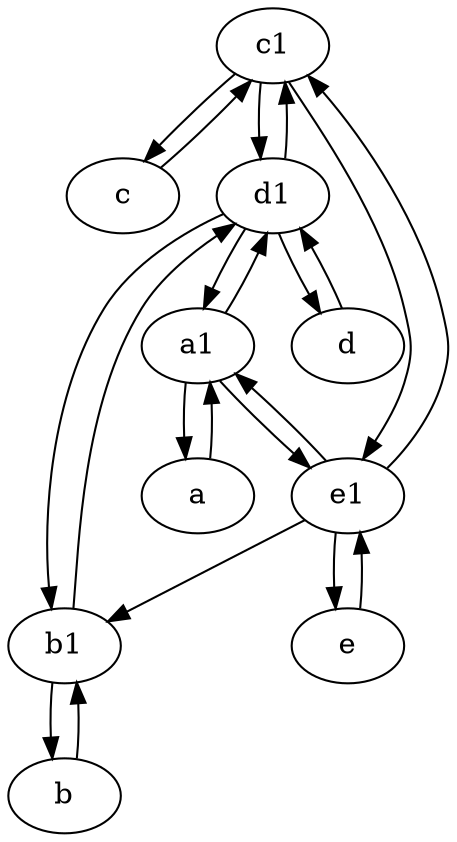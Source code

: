 digraph  {
	c1 [pos="30,15!"];
	c [pos="20,10!"];
	d [pos="20,30!"];
	d1 [pos="25,30!"];
	e [pos="30,50!"];
	e1 [pos="25,45!"];
	a1 [pos="40,15!"];
	b1 [pos="45,20!"];
	b [pos="50,20!"];
	a [pos="40,10!"];
	d1 -> b1;
	e1 -> a1;
	b1 -> d1;
	d1 -> a1;
	e1 -> b1;
	e -> e1;
	a -> a1;
	e1 -> c1;
	a1 -> d1;
	d1 -> d;
	d1 -> c1;
	a1 -> a;
	c -> c1;
	c1 -> d1;
	c1 -> c;
	d -> d1;
	b1 -> b;
	c1 -> e1;
	e1 -> e;
	a1 -> e1;
	b -> b1;

	}